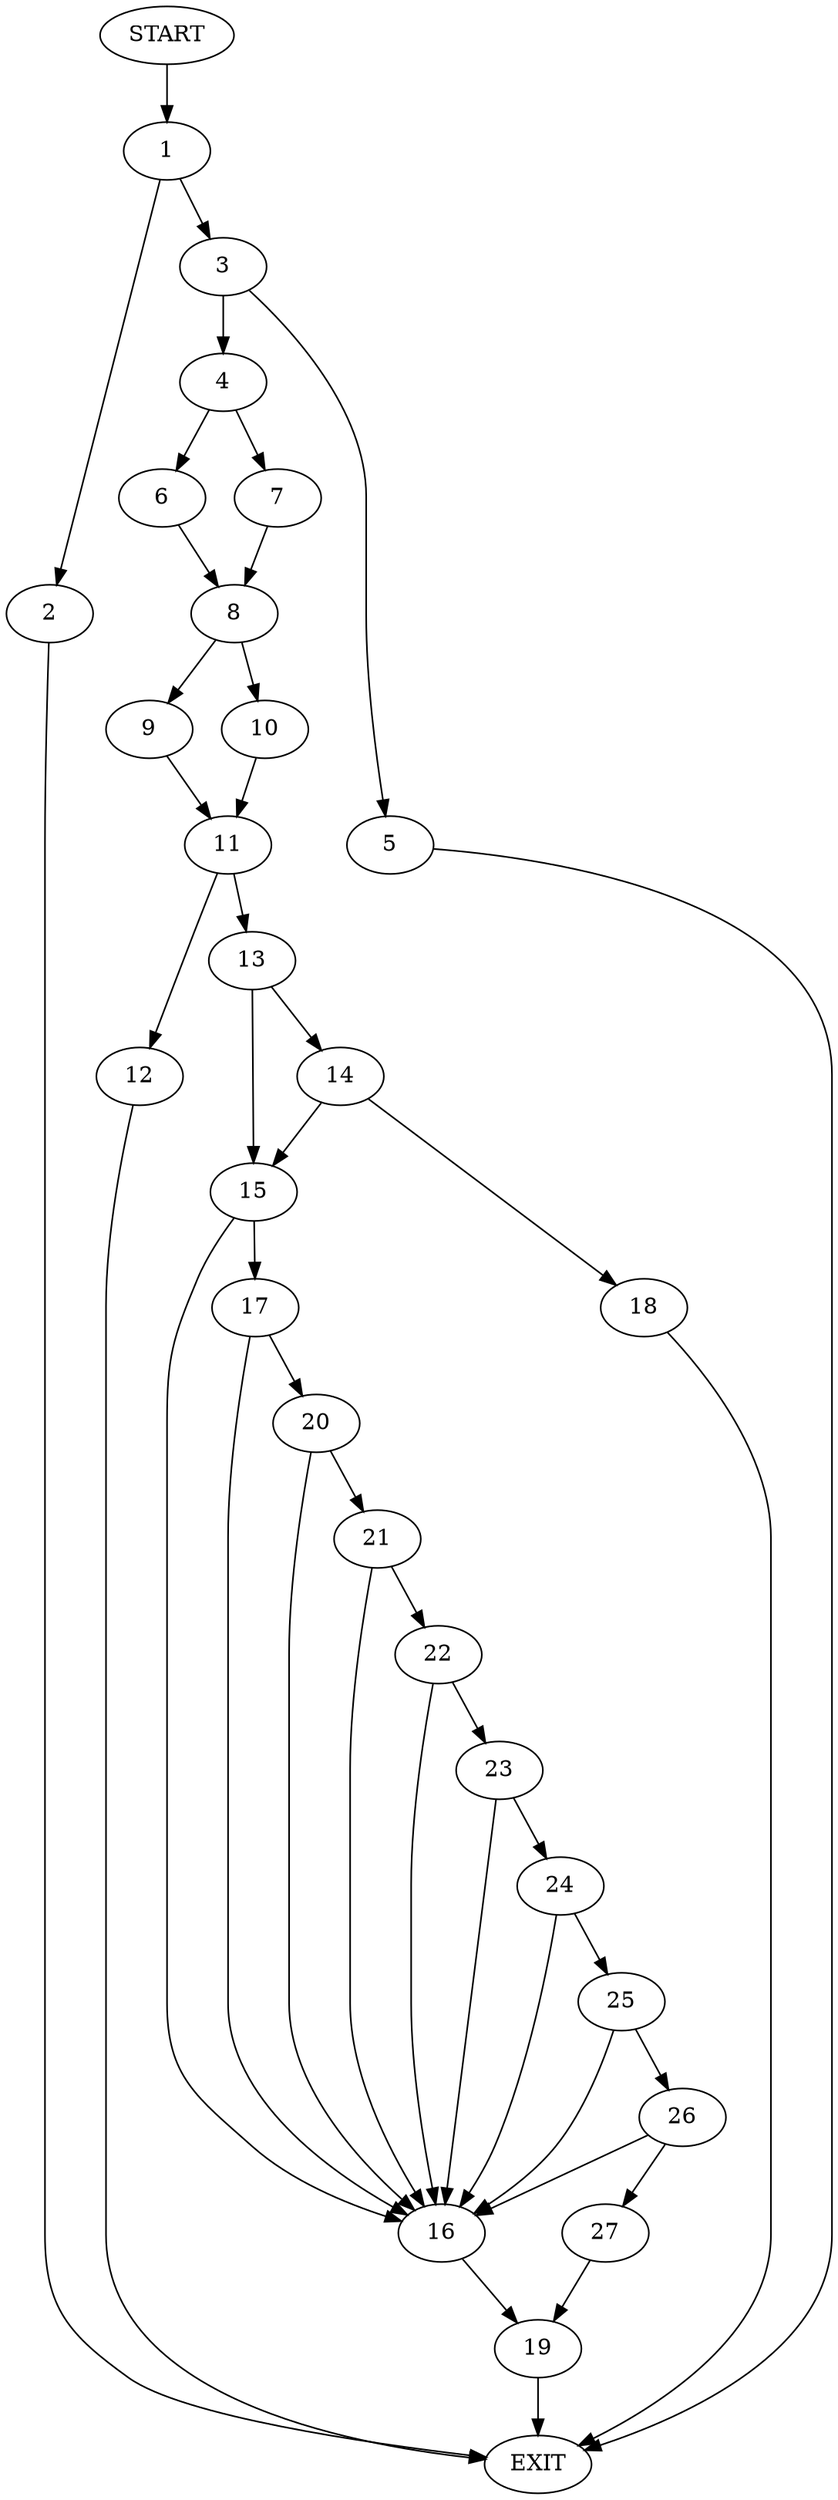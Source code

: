digraph {
0 [label="START"]
28 [label="EXIT"]
0 -> 1
1 -> 2
1 -> 3
3 -> 4
3 -> 5
2 -> 28
5 -> 28
4 -> 6
4 -> 7
6 -> 8
7 -> 8
8 -> 9
8 -> 10
9 -> 11
10 -> 11
11 -> 12
11 -> 13
13 -> 14
13 -> 15
12 -> 28
15 -> 16
15 -> 17
14 -> 18
14 -> 15
18 -> 28
16 -> 19
17 -> 16
17 -> 20
20 -> 16
20 -> 21
21 -> 16
21 -> 22
22 -> 23
22 -> 16
23 -> 16
23 -> 24
24 -> 16
24 -> 25
25 -> 16
25 -> 26
26 -> 16
26 -> 27
27 -> 19
19 -> 28
}
